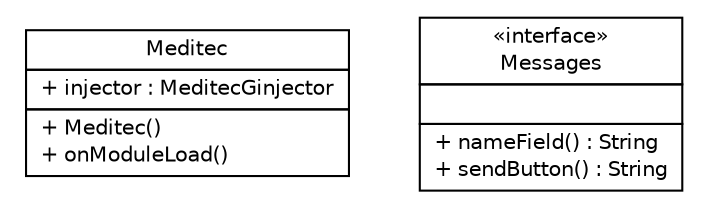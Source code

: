 #!/usr/local/bin/dot
#
# Class diagram 
# Generated by UMLGraph version 5.1 (http://www.umlgraph.org/)
#

digraph G {
	edge [fontname="Helvetica",fontsize=10,labelfontname="Helvetica",labelfontsize=10];
	node [fontname="Helvetica",fontsize=10,shape=plaintext];
	nodesep=0.25;
	ranksep=0.5;
	// br.net.meditec.client.Meditec
	c268 [label=<<table title="br.net.meditec.client.Meditec" border="0" cellborder="1" cellspacing="0" cellpadding="2" port="p" href="./Meditec.html">
		<tr><td><table border="0" cellspacing="0" cellpadding="1">
<tr><td align="center" balign="center"> Meditec </td></tr>
		</table></td></tr>
		<tr><td><table border="0" cellspacing="0" cellpadding="1">
<tr><td align="left" balign="left"> + injector : MeditecGinjector </td></tr>
		</table></td></tr>
		<tr><td><table border="0" cellspacing="0" cellpadding="1">
<tr><td align="left" balign="left"> + Meditec() </td></tr>
<tr><td align="left" balign="left"> + onModuleLoad() </td></tr>
		</table></td></tr>
		</table>>, fontname="Helvetica", fontcolor="black", fontsize=10.0];
	// br.net.meditec.client.Messages
	c269 [label=<<table title="br.net.meditec.client.Messages" border="0" cellborder="1" cellspacing="0" cellpadding="2" port="p" href="./Messages.html">
		<tr><td><table border="0" cellspacing="0" cellpadding="1">
<tr><td align="center" balign="center"> &#171;interface&#187; </td></tr>
<tr><td align="center" balign="center"> Messages </td></tr>
		</table></td></tr>
		<tr><td><table border="0" cellspacing="0" cellpadding="1">
<tr><td align="left" balign="left">  </td></tr>
		</table></td></tr>
		<tr><td><table border="0" cellspacing="0" cellpadding="1">
<tr><td align="left" balign="left"> + nameField() : String </td></tr>
<tr><td align="left" balign="left"> + sendButton() : String </td></tr>
		</table></td></tr>
		</table>>, fontname="Helvetica", fontcolor="black", fontsize=10.0];
}

